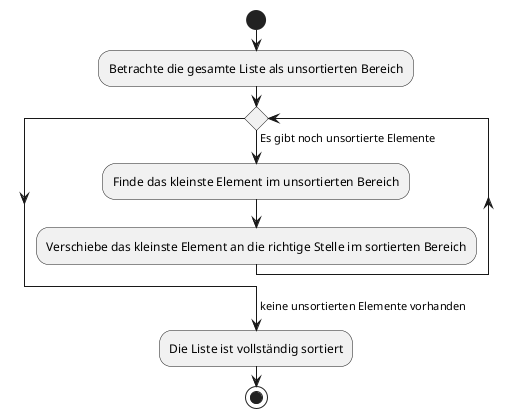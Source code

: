 @startuml
start
:Betrachte die gesamte Liste als unsortierten Bereich;
while () is (Es gibt noch unsortierte Elemente)
  :Finde das kleinste Element im unsortierten Bereich;
  :Verschiebe das kleinste Element an die richtige Stelle im sortierten Bereich;
endwhile
-> keine unsortierten Elemente vorhanden;
:Die Liste ist vollständig sortiert;
stop
@enduml